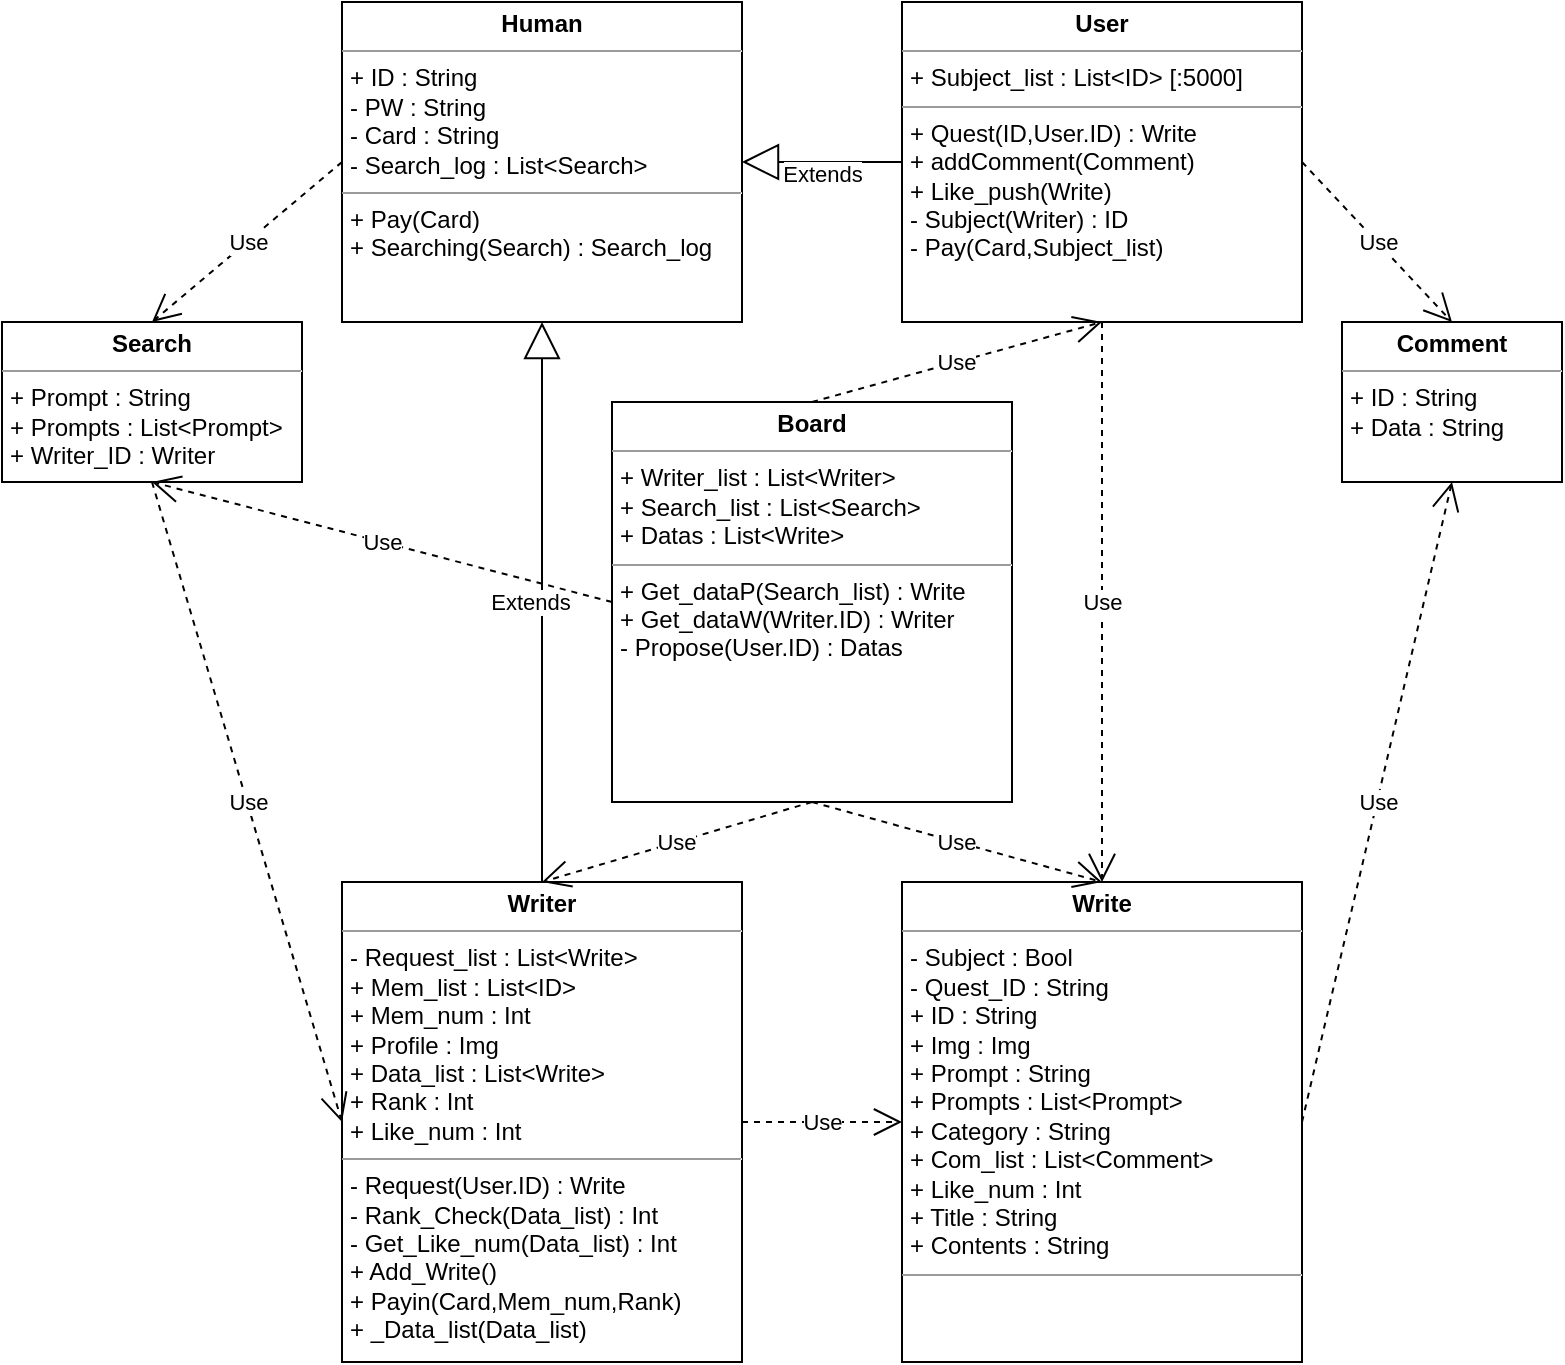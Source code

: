 <mxfile version="21.6.1" type="github">
  <diagram name="Page-1" id="c4acf3e9-155e-7222-9cf6-157b1a14988f">
    <mxGraphModel dx="28" dy="1044" grid="1" gridSize="10" guides="1" tooltips="1" connect="1" arrows="1" fold="1" page="1" pageScale="1" pageWidth="850" pageHeight="1100" background="none" math="0" shadow="0">
      <root>
        <mxCell id="0" />
        <mxCell id="1" parent="0" />
        <mxCell id="yz6DzvDI-JlZWIoidr2r-2" value="&lt;p style=&quot;margin:0px;margin-top:4px;text-align:center;&quot;&gt;&lt;b&gt;Human&lt;/b&gt;&lt;/p&gt;&lt;hr size=&quot;1&quot;&gt;&lt;p style=&quot;margin:0px;margin-left:4px;&quot;&gt;&lt;span style=&quot;background-color: initial;&quot;&gt;+ ID : String&lt;/span&gt;&lt;br&gt;&lt;/p&gt;&lt;p style=&quot;margin:0px;margin-left:4px;&quot;&gt;- PW : String&lt;/p&gt;&lt;p style=&quot;margin:0px;margin-left:4px;&quot;&gt;- Card : String&lt;/p&gt;&lt;p style=&quot;margin:0px;margin-left:4px;&quot;&gt;- Search_log : List&amp;lt;Search&amp;gt;&lt;/p&gt;&lt;hr size=&quot;1&quot;&gt;&lt;p style=&quot;margin:0px;margin-left:4px;&quot;&gt;+ Pay(Card)&lt;/p&gt;&lt;p style=&quot;margin:0px;margin-left:4px;&quot;&gt;+ Searching(Search) : Search_log&lt;/p&gt;" style="verticalAlign=top;align=left;overflow=fill;fontSize=12;fontFamily=Helvetica;html=1;rounded=0;shadow=0;comic=0;labelBackgroundColor=none;strokeWidth=1" parent="1" vertex="1">
          <mxGeometry x="1040" y="200" width="200" height="160" as="geometry" />
        </mxCell>
        <mxCell id="yz6DzvDI-JlZWIoidr2r-3" value="&lt;p style=&quot;margin:0px;margin-top:4px;text-align:center;&quot;&gt;&lt;b&gt;User&lt;/b&gt;&lt;/p&gt;&lt;hr size=&quot;1&quot;&gt;&lt;p style=&quot;margin:0px;margin-left:4px;&quot;&gt;&lt;span style=&quot;background-color: initial;&quot;&gt;+ Subject_list : List&amp;lt;ID&amp;gt; [:5000]&lt;/span&gt;&lt;br&gt;&lt;/p&gt;&lt;hr size=&quot;1&quot;&gt;&lt;p style=&quot;margin:0px;margin-left:4px;&quot;&gt;+ Quest(ID,User.ID) : Write&lt;/p&gt;&lt;p style=&quot;margin:0px;margin-left:4px;&quot;&gt;+ addComment(Comment)&lt;/p&gt;&lt;p style=&quot;margin:0px;margin-left:4px;&quot;&gt;+ Like_push(Write)&lt;/p&gt;&lt;p style=&quot;margin:0px;margin-left:4px;&quot;&gt;- Subject(Writer) : ID&lt;br&gt;&lt;/p&gt;&lt;p style=&quot;margin:0px;margin-left:4px;&quot;&gt;- Pay(Card,Subject_list)&lt;/p&gt;" style="verticalAlign=top;align=left;overflow=fill;fontSize=12;fontFamily=Helvetica;html=1;rounded=0;shadow=0;comic=0;labelBackgroundColor=none;strokeWidth=1" parent="1" vertex="1">
          <mxGeometry x="1320" y="200" width="200" height="160" as="geometry" />
        </mxCell>
        <mxCell id="yz6DzvDI-JlZWIoidr2r-4" value="&lt;p style=&quot;margin:0px;margin-top:4px;text-align:center;&quot;&gt;&lt;b&gt;Writer&lt;/b&gt;&lt;/p&gt;&lt;hr size=&quot;1&quot;&gt;&lt;p style=&quot;margin:0px;margin-left:4px;&quot;&gt;&lt;span style=&quot;background-color: initial;&quot;&gt;- Request_list : List&amp;lt;Write&amp;gt;&lt;/span&gt;&lt;/p&gt;&lt;p style=&quot;margin:0px;margin-left:4px;&quot;&gt;&lt;span style=&quot;background-color: initial;&quot;&gt;+ Mem_list : List&amp;lt;ID&amp;gt;&lt;/span&gt;&lt;/p&gt;&lt;p style=&quot;margin:0px;margin-left:4px;&quot;&gt;&lt;span style=&quot;background-color: initial;&quot;&gt;+ Mem_num : Int&lt;/span&gt;&lt;/p&gt;&lt;p style=&quot;margin:0px;margin-left:4px;&quot;&gt;&lt;span style=&quot;background-color: initial;&quot;&gt;+ Profile : Img&lt;/span&gt;&lt;/p&gt;&lt;p style=&quot;margin:0px;margin-left:4px;&quot;&gt;&lt;span style=&quot;background-color: initial;&quot;&gt;+ Data_list : List&amp;lt;Write&amp;gt;&lt;/span&gt;&lt;/p&gt;&lt;p style=&quot;margin:0px;margin-left:4px;&quot;&gt;&lt;span style=&quot;background-color: initial;&quot;&gt;+ Rank : Int&lt;/span&gt;&lt;/p&gt;&lt;p style=&quot;margin:0px;margin-left:4px;&quot;&gt;&lt;span style=&quot;background-color: initial;&quot;&gt;+ Like_num : Int&lt;/span&gt;&lt;/p&gt;&lt;hr size=&quot;1&quot;&gt;&lt;p style=&quot;margin:0px;margin-left:4px;&quot;&gt;- Request(User.ID) : Write&lt;/p&gt;&lt;p style=&quot;margin:0px;margin-left:4px;&quot;&gt;- Rank_Check(Data_list) : Int&lt;/p&gt;&lt;p style=&quot;margin:0px;margin-left:4px;&quot;&gt;- Get_Like_num(Data_list) : Int&lt;/p&gt;&lt;p style=&quot;margin:0px;margin-left:4px;&quot;&gt;+ Add_Write()&lt;/p&gt;&lt;p style=&quot;margin:0px;margin-left:4px;&quot;&gt;+ Payin(Card,Mem_num,Rank)&lt;/p&gt;&lt;p style=&quot;margin:0px;margin-left:4px;&quot;&gt;+ _Data_list(Data_list)&lt;/p&gt;" style="verticalAlign=top;align=left;overflow=fill;fontSize=12;fontFamily=Helvetica;html=1;rounded=0;shadow=0;comic=0;labelBackgroundColor=none;strokeWidth=1" parent="1" vertex="1">
          <mxGeometry x="1040" y="640" width="200" height="240" as="geometry" />
        </mxCell>
        <mxCell id="yz6DzvDI-JlZWIoidr2r-6" value="&lt;p style=&quot;margin:0px;margin-top:4px;text-align:center;&quot;&gt;&lt;b&gt;Write&lt;/b&gt;&lt;/p&gt;&lt;hr size=&quot;1&quot;&gt;&lt;p style=&quot;margin:0px;margin-left:4px;&quot;&gt;&lt;span style=&quot;background-color: initial;&quot;&gt;- Subject : Bool&lt;/span&gt;&lt;/p&gt;&lt;p style=&quot;margin:0px;margin-left:4px;&quot;&gt;&lt;span style=&quot;background-color: initial;&quot;&gt;- Quest_ID : String&lt;/span&gt;&lt;/p&gt;&lt;p style=&quot;margin:0px;margin-left:4px;&quot;&gt;&lt;span style=&quot;background-color: initial;&quot;&gt;+ ID : String&lt;/span&gt;&lt;/p&gt;&lt;p style=&quot;margin:0px;margin-left:4px;&quot;&gt;+ Img : Img&lt;/p&gt;&lt;p style=&quot;margin:0px;margin-left:4px;&quot;&gt;+ Prompt : String&lt;/p&gt;&lt;p style=&quot;margin:0px;margin-left:4px;&quot;&gt;+ Prompts : List&amp;lt;Prompt&amp;gt;&lt;/p&gt;&lt;p style=&quot;margin:0px;margin-left:4px;&quot;&gt;+ Category : String&lt;/p&gt;&lt;p style=&quot;margin:0px;margin-left:4px;&quot;&gt;+ Com_list : List&amp;lt;Comment&amp;gt;&lt;/p&gt;&lt;p style=&quot;margin:0px;margin-left:4px;&quot;&gt;+ Like_num : Int&lt;br&gt;&lt;/p&gt;&lt;p style=&quot;margin:0px;margin-left:4px;&quot;&gt;+ Title : String&lt;/p&gt;&lt;p style=&quot;margin:0px;margin-left:4px;&quot;&gt;+ Contents : String&lt;/p&gt;&lt;hr size=&quot;1&quot;&gt;&lt;p style=&quot;margin:0px;margin-left:4px;&quot;&gt;&lt;br&gt;&lt;/p&gt;" style="verticalAlign=top;align=left;overflow=fill;fontSize=12;fontFamily=Helvetica;html=1;rounded=0;shadow=0;comic=0;labelBackgroundColor=none;strokeWidth=1" parent="1" vertex="1">
          <mxGeometry x="1320" y="640" width="200" height="240" as="geometry" />
        </mxCell>
        <mxCell id="yz6DzvDI-JlZWIoidr2r-7" value="&lt;p style=&quot;margin:0px;margin-top:4px;text-align:center;&quot;&gt;&lt;b&gt;Board&lt;/b&gt;&lt;/p&gt;&lt;hr size=&quot;1&quot;&gt;&lt;p style=&quot;margin:0px;margin-left:4px;&quot;&gt;&lt;span style=&quot;background-color: initial;&quot;&gt;+ Writer_list : List&amp;lt;Writer&amp;gt;&lt;/span&gt;&lt;br&gt;&lt;/p&gt;&lt;p style=&quot;margin:0px;margin-left:4px;&quot;&gt;+ Search_list : List&amp;lt;Search&amp;gt;&lt;/p&gt;&lt;p style=&quot;margin:0px;margin-left:4px;&quot;&gt;+ Datas : List&amp;lt;Write&amp;gt;&lt;/p&gt;&lt;hr size=&quot;1&quot;&gt;&lt;p style=&quot;margin:0px;margin-left:4px;&quot;&gt;+ Get_dataP(Search_list) : Write&lt;/p&gt;&lt;p style=&quot;margin:0px;margin-left:4px;&quot;&gt;+ Get_dataW(Writer.ID) : Writer&lt;/p&gt;&lt;p style=&quot;margin:0px;margin-left:4px;&quot;&gt;- Propose(User.ID) : Datas&lt;/p&gt;" style="verticalAlign=top;align=left;overflow=fill;fontSize=12;fontFamily=Helvetica;html=1;rounded=0;shadow=0;comic=0;labelBackgroundColor=none;strokeWidth=1" parent="1" vertex="1">
          <mxGeometry x="1175" y="400" width="200" height="200" as="geometry" />
        </mxCell>
        <mxCell id="yz6DzvDI-JlZWIoidr2r-10" value="Use" style="endArrow=open;endSize=12;dashed=1;html=1;rounded=0;entryX=0;entryY=0.5;entryDx=0;entryDy=0;exitX=1;exitY=0.5;exitDx=0;exitDy=0;" parent="1" source="yz6DzvDI-JlZWIoidr2r-4" target="yz6DzvDI-JlZWIoidr2r-6" edge="1">
          <mxGeometry width="160" relative="1" as="geometry">
            <mxPoint x="1280" y="490" as="sourcePoint" />
            <mxPoint x="1380" y="844" as="targetPoint" />
          </mxGeometry>
        </mxCell>
        <mxCell id="yz6DzvDI-JlZWIoidr2r-14" value="Extends" style="endArrow=block;endSize=16;endFill=0;html=1;rounded=0;exitX=0;exitY=0.5;exitDx=0;exitDy=0;entryX=1;entryY=0.5;entryDx=0;entryDy=0;" parent="1" source="yz6DzvDI-JlZWIoidr2r-3" target="yz6DzvDI-JlZWIoidr2r-2" edge="1">
          <mxGeometry y="6" width="160" relative="1" as="geometry">
            <mxPoint x="1350" y="585" as="sourcePoint" />
            <mxPoint x="1510" y="585" as="targetPoint" />
            <mxPoint as="offset" />
          </mxGeometry>
        </mxCell>
        <mxCell id="yz6DzvDI-JlZWIoidr2r-15" value="Extends" style="endArrow=block;endSize=16;endFill=0;html=1;rounded=0;exitX=0.5;exitY=0;exitDx=0;exitDy=0;entryX=0.5;entryY=1;entryDx=0;entryDy=0;" parent="1" source="yz6DzvDI-JlZWIoidr2r-4" target="yz6DzvDI-JlZWIoidr2r-2" edge="1">
          <mxGeometry y="6" width="160" relative="1" as="geometry">
            <mxPoint x="1370" y="270" as="sourcePoint" />
            <mxPoint x="1250" y="270" as="targetPoint" />
            <mxPoint as="offset" />
          </mxGeometry>
        </mxCell>
        <mxCell id="yz6DzvDI-JlZWIoidr2r-16" value="&lt;p style=&quot;margin:0px;margin-top:4px;text-align:center;&quot;&gt;&lt;b&gt;Comment&lt;/b&gt;&lt;/p&gt;&lt;hr size=&quot;1&quot;&gt;&lt;p style=&quot;margin:0px;margin-left:4px;&quot;&gt;+ ID : String&lt;/p&gt;&lt;p style=&quot;margin:0px;margin-left:4px;&quot;&gt;+ Data : String&lt;/p&gt;" style="verticalAlign=top;align=left;overflow=fill;fontSize=12;fontFamily=Helvetica;html=1;rounded=0;shadow=0;comic=0;labelBackgroundColor=none;strokeWidth=1" parent="1" vertex="1">
          <mxGeometry x="1540" y="360" width="110" height="80" as="geometry" />
        </mxCell>
        <mxCell id="nBI1zT0xQjDD3J68BNAc-1" value="&lt;p style=&quot;margin:0px;margin-top:4px;text-align:center;&quot;&gt;&lt;b&gt;Search&lt;/b&gt;&lt;/p&gt;&lt;hr size=&quot;1&quot;&gt;&lt;p style=&quot;margin:0px;margin-left:4px;&quot;&gt;+ Prompt : String&lt;/p&gt;&lt;p style=&quot;margin:0px;margin-left:4px;&quot;&gt;+ Prompts : List&amp;lt;Prompt&amp;gt;&lt;/p&gt;&lt;p style=&quot;margin:0px;margin-left:4px;&quot;&gt;+ Writer_ID : Writer&lt;/p&gt;" style="verticalAlign=top;align=left;overflow=fill;fontSize=12;fontFamily=Helvetica;html=1;rounded=0;shadow=0;comic=0;labelBackgroundColor=none;strokeWidth=1" parent="1" vertex="1">
          <mxGeometry x="870" y="360" width="150" height="80" as="geometry" />
        </mxCell>
        <mxCell id="nBI1zT0xQjDD3J68BNAc-5" value="Use" style="endArrow=open;endSize=12;dashed=1;html=1;rounded=0;entryX=0.5;entryY=0;entryDx=0;entryDy=0;exitX=0;exitY=0.5;exitDx=0;exitDy=0;" parent="1" source="yz6DzvDI-JlZWIoidr2r-2" target="nBI1zT0xQjDD3J68BNAc-1" edge="1">
          <mxGeometry width="160" relative="1" as="geometry">
            <mxPoint x="1430" y="650" as="sourcePoint" />
            <mxPoint x="1290" y="730" as="targetPoint" />
          </mxGeometry>
        </mxCell>
        <mxCell id="nBI1zT0xQjDD3J68BNAc-7" value="Use" style="endArrow=open;endSize=12;dashed=1;html=1;rounded=0;entryX=0.5;entryY=1;entryDx=0;entryDy=0;exitX=0;exitY=0.5;exitDx=0;exitDy=0;" parent="1" source="yz6DzvDI-JlZWIoidr2r-7" target="nBI1zT0xQjDD3J68BNAc-1" edge="1">
          <mxGeometry width="160" relative="1" as="geometry">
            <mxPoint x="920" y="770" as="sourcePoint" />
            <mxPoint x="955" y="370" as="targetPoint" />
          </mxGeometry>
        </mxCell>
        <mxCell id="nBI1zT0xQjDD3J68BNAc-8" value="Use" style="endArrow=open;endSize=12;dashed=1;html=1;rounded=0;entryX=0.5;entryY=0;entryDx=0;entryDy=0;exitX=1;exitY=0.5;exitDx=0;exitDy=0;" parent="1" source="yz6DzvDI-JlZWIoidr2r-3" target="yz6DzvDI-JlZWIoidr2r-16" edge="1">
          <mxGeometry width="160" relative="1" as="geometry">
            <mxPoint x="1060" y="280" as="sourcePoint" />
            <mxPoint x="965" y="380" as="targetPoint" />
          </mxGeometry>
        </mxCell>
        <mxCell id="nBI1zT0xQjDD3J68BNAc-9" value="Use" style="endArrow=open;endSize=12;dashed=1;html=1;rounded=0;entryX=0.5;entryY=1;entryDx=0;entryDy=0;exitX=1;exitY=0.5;exitDx=0;exitDy=0;" parent="1" source="yz6DzvDI-JlZWIoidr2r-6" target="yz6DzvDI-JlZWIoidr2r-16" edge="1">
          <mxGeometry width="160" relative="1" as="geometry">
            <mxPoint x="1070" y="290" as="sourcePoint" />
            <mxPoint x="975" y="390" as="targetPoint" />
          </mxGeometry>
        </mxCell>
        <mxCell id="nBI1zT0xQjDD3J68BNAc-10" value="Use" style="endArrow=open;endSize=12;dashed=1;html=1;rounded=0;entryX=0.5;entryY=0;entryDx=0;entryDy=0;exitX=0.5;exitY=1;exitDx=0;exitDy=0;" parent="1" source="yz6DzvDI-JlZWIoidr2r-7" target="yz6DzvDI-JlZWIoidr2r-6" edge="1">
          <mxGeometry width="160" relative="1" as="geometry">
            <mxPoint x="1435" y="700" as="sourcePoint" />
            <mxPoint x="1340" y="800" as="targetPoint" />
          </mxGeometry>
        </mxCell>
        <mxCell id="nBI1zT0xQjDD3J68BNAc-11" value="Use" style="endArrow=open;endSize=12;dashed=1;html=1;rounded=0;entryX=0.5;entryY=0;entryDx=0;entryDy=0;exitX=0.5;exitY=1;exitDx=0;exitDy=0;" parent="1" source="yz6DzvDI-JlZWIoidr2r-7" target="yz6DzvDI-JlZWIoidr2r-4" edge="1">
          <mxGeometry width="160" relative="1" as="geometry">
            <mxPoint x="1445" y="710" as="sourcePoint" />
            <mxPoint x="1350" y="810" as="targetPoint" />
          </mxGeometry>
        </mxCell>
        <mxCell id="nBI1zT0xQjDD3J68BNAc-12" value="Use" style="endArrow=open;endSize=12;dashed=1;html=1;rounded=0;entryX=0.5;entryY=0;entryDx=0;entryDy=0;exitX=0.5;exitY=1;exitDx=0;exitDy=0;" parent="1" source="yz6DzvDI-JlZWIoidr2r-3" target="yz6DzvDI-JlZWIoidr2r-6" edge="1">
          <mxGeometry width="160" relative="1" as="geometry">
            <mxPoint x="1250" y="390" as="sourcePoint" />
            <mxPoint x="1330" y="390" as="targetPoint" />
          </mxGeometry>
        </mxCell>
        <mxCell id="nBI1zT0xQjDD3J68BNAc-14" value="Use" style="endArrow=open;endSize=12;dashed=1;html=1;rounded=0;entryX=0;entryY=0.5;entryDx=0;entryDy=0;exitX=0.5;exitY=1;exitDx=0;exitDy=0;" parent="1" source="nBI1zT0xQjDD3J68BNAc-1" target="yz6DzvDI-JlZWIoidr2r-4" edge="1">
          <mxGeometry width="160" relative="1" as="geometry">
            <mxPoint x="1050" y="270" as="sourcePoint" />
            <mxPoint x="955" y="370" as="targetPoint" />
          </mxGeometry>
        </mxCell>
        <mxCell id="8TtR_DDYCKBuDeJFD6s3-1" value="Use" style="endArrow=open;endSize=12;dashed=1;html=1;rounded=0;entryX=0.5;entryY=1;entryDx=0;entryDy=0;exitX=0.5;exitY=0;exitDx=0;exitDy=0;" edge="1" parent="1" source="yz6DzvDI-JlZWIoidr2r-7" target="yz6DzvDI-JlZWIoidr2r-3">
          <mxGeometry width="160" relative="1" as="geometry">
            <mxPoint x="1285" y="610" as="sourcePoint" />
            <mxPoint x="1430" y="690" as="targetPoint" />
          </mxGeometry>
        </mxCell>
      </root>
    </mxGraphModel>
  </diagram>
</mxfile>
